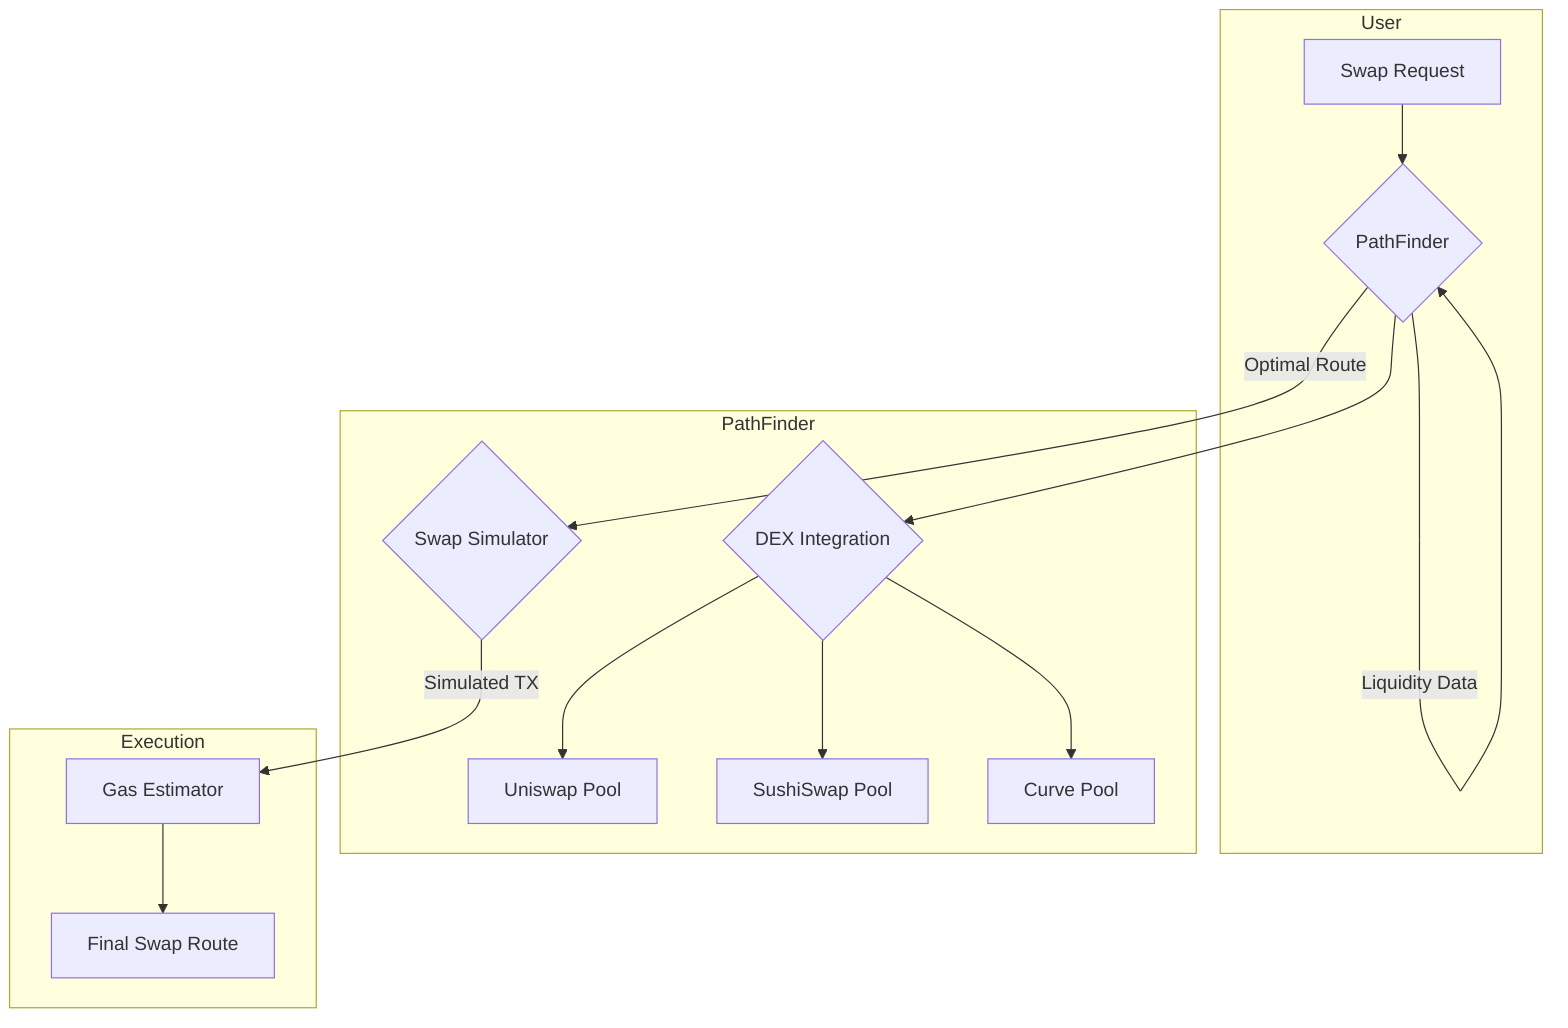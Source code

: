 graph TD
    subgraph User
        A[Swap Request] --> B{PathFinder}
    end

    subgraph PathFinder
        B --> C{DEX Integration}
        C --> D1[Uniswap Pool]
        C --> D2[SushiSwap Pool]
        C --> D3[Curve Pool]

        B -- Liquidity Data --> B
        B -- Optimal Route --> E{Swap Simulator}
    end

    subgraph Execution
        E -- Simulated TX --> F[Gas Estimator]
        F --> G[Final Swap Route]
    end